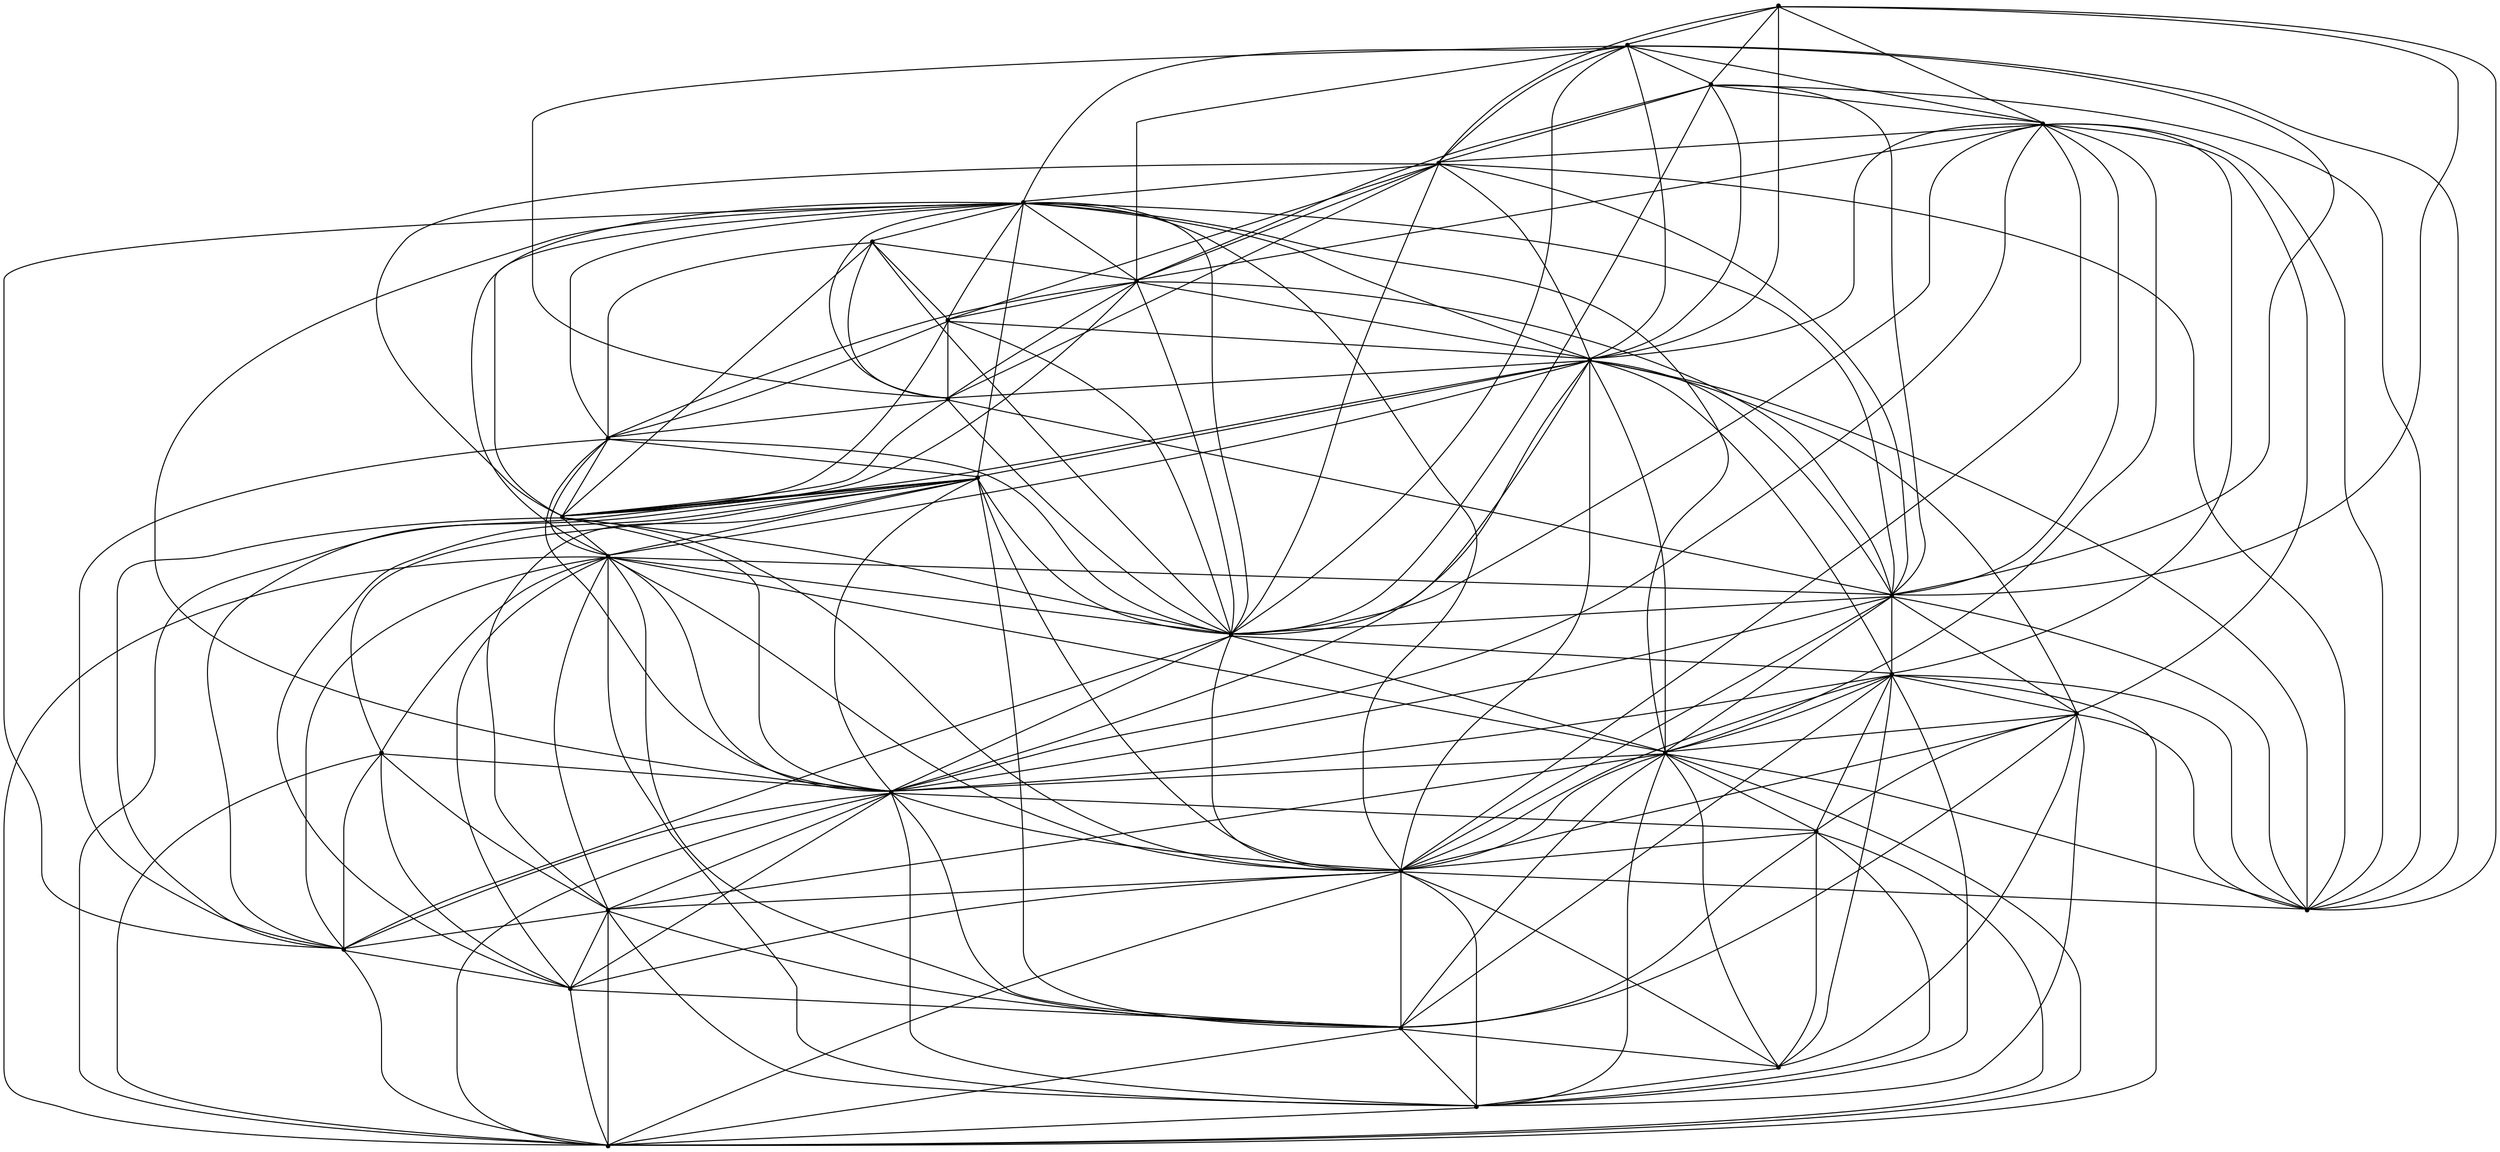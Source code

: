graph {
  node [shape=point,comment="{\"directed\":false,\"doi\":\"10.4230/LIPIcs.GD.2024.23\",\"figure\":\"1 (1)\"}"]

  v0 [pos="2056.3454762313186,1424.0883985719097"]
  v1 [pos="1956.3179579477169,1424.0883985719097"]
  v2 [pos="2056.3454762313186,1524.0919602427978"]
  v3 [pos="1956.3179261498149,1524.0919602427978"]
  v4 [pos="2056.34550802922,1624.095521913686"]
  v5 [pos="1956.3179579477169,1624.095521913686"]
  v6 [pos="2056.34550802922,1724.0990835845744"]
  v7 [pos="1956.3179261498149,1724.0990835845744"]
  v8 [pos="2006.331701190567,1440.755658850391"]
  v9 [pos="1906.3041511090637,1540.7592205212793"]
  v10 [pos="2006.3317011905667,1540.7592205212793"]
  v11 [pos="1906.3041829069655,1640.7627821921674"]
  v12 [pos="1906.3041829069655,1440.755658850391"]
  v13 [pos="2006.331701190567,1640.7627821921674"]
  v14 [pos="1906.3041829069653,1740.7663438630557"]
  v15 [pos="2006.3317011905667,1740.7663438630557"]
  v16 [pos="1856.290376068312,1424.0883985719097"]
  v17 [pos="1856.290376068312,1524.0919602427978"]
  v18 [pos="1856.290376068312,1624.095521913686"]
  v19 [pos="1856.2904078662139,1724.0990835845744"]
  v20 [pos="1806.2766328254622,1540.7592205212793"]
  v21 [pos="1806.2766010275604,1640.7627821921674"]
  v22 [pos="1806.2766010275604,1440.755658850391"]
  v23 [pos="1806.2766328254625,1740.7663438630557"]
  v24 [pos="1756.2628577847108,1424.0883985719097"]
  v25 [pos="1706.2490509460577,1540.7592205212793"]
  v26 [pos="1756.2628259868088,1524.0919602427978"]
  v27 [pos="1756.2628577847108,1624.095521913686"]
  v28 [pos="1756.2628259868088,1724.0990835845744"]
  v29 [pos="1706.2490827439592,1640.7627821921674"]
  v30 [pos="1706.2490509460574,1440.755658850391"]
  v31 [pos="1706.2490827439592,1740.7663438630557"]

  v0 -- v1 [id="-1",pos="2056.3454762313186,1424.0883985719097 1956.3179579477169,1424.0883985719097 1956.3179579477169,1424.0883985719097 1956.3179579477169,1424.0883985719097"]
  v0 -- v2 [id="-2",pos="2056.3454762313186,1424.0883985719097 2056.3454762313186,1524.0919602427978 2056.3454762313186,1524.0919602427978 2056.3454762313186,1524.0919602427978"]
  v2 -- v1 [id="-3",pos="2056.3454762313186,1524.0919602427978 1956.3179579477169,1424.0883985719097 1956.3179579477169,1424.0883985719097 1956.3179579477169,1424.0883985719097"]
  v2 -- v3 [id="-5",pos="2056.3454762313186,1524.0919602427978 1956.3179261498149,1524.0919602427978 1956.3179261498149,1524.0919602427978 1956.3179261498149,1524.0919602427978"]
  v4 -- v3 [id="-6",pos="2056.34550802922,1624.095521913686 1956.3179261498149,1524.0919602427978 1956.3179261498149,1524.0919602427978 1956.3179261498149,1524.0919602427978"]
  v4 -- v2 [id="-7",pos="2056.34550802922,1624.095521913686 2056.3454762313186,1524.0919602427978 2056.3454762313186,1524.0919602427978 2056.3454762313186,1524.0919602427978"]
  v4 -- v5 [id="-8",pos="2056.34550802922,1624.095521913686 1956.3179579477169,1624.095521913686 1956.3179579477169,1624.095521913686 1956.3179579477169,1624.095521913686"]
  v6 -- v7 [id="-9",pos="2056.34550802922,1724.0990835845744 1956.3179261498149,1724.0990835845744 1956.3179261498149,1724.0990835845744 1956.3179261498149,1724.0990835845744"]
  v6 -- v4 [id="-10",pos="2056.34550802922,1724.0990835845744 2056.34550802922,1624.095521913686 2056.34550802922,1624.095521913686 2056.34550802922,1624.095521913686"]
  v6 -- v5 [id="-11",pos="2056.34550802922,1724.0990835845744 1956.3179579477169,1624.095521913686 1956.3179579477169,1624.095521913686 1956.3179579477169,1624.095521913686"]
  v31 -- v23 [id="-12",pos="1706.2490827439592,1740.7663438630557 1806.2766328254625,1740.7663438630557 1806.2766328254625,1740.7663438630557 1806.2766328254625,1740.7663438630557"]
  v31 -- v28 [id="-13",pos="1706.2490827439592,1740.7663438630557 1756.2628259868088,1724.0990835845744 1756.2628259868088,1724.0990835845744 1756.2628259868088,1724.0990835845744"]
  v31 -- v27 [id="-14",pos="1706.2490827439592,1740.7663438630557 1756.2628577847108,1624.095521913686 1756.2628577847108,1624.095521913686 1756.2628577847108,1624.095521913686"]
  v31 -- v29 [id="-15",pos="1706.2490827439592,1740.7663438630557 1706.2490827439592,1640.7627821921674 1706.2490827439592,1640.7627821921674 1706.2490827439592,1640.7627821921674"]
  v31 -- v18 [id="-16",pos="1706.2490827439592,1740.7663438630557 1856.290376068312,1624.095521913686 1856.290376068312,1624.095521913686 1856.290376068312,1624.095521913686"]
  v31 -- v19 [id="-17",pos="1706.2490827439592,1740.7663438630557 1856.2904078662139,1724.0990835845744 1856.2904078662139,1724.0990835845744 1856.2904078662139,1724.0990835845744"]
  v29 -- v25 [id="-18",pos="1706.2490827439592,1640.7627821921674 1706.2490509460577,1540.7592205212793 1706.2490509460577,1540.7592205212793 1706.2490509460577,1540.7592205212793"]
  v29 -- v28 [id="-19",pos="1706.2490827439592,1640.7627821921674 1756.2628259868088,1724.0990835845744 1756.2628259868088,1724.0990835845744 1756.2628259868088,1724.0990835845744"]
  v29 -- v18 [id="-20",pos="1706.2490827439592,1640.7627821921674 1856.290376068312,1624.095521913686 1856.290376068312,1624.095521913686 1856.290376068312,1624.095521913686"]
  v29 -- v26 [id="-21",pos="1706.2490827439592,1640.7627821921674 1756.2628259868088,1524.0919602427978 1756.2628259868088,1524.0919602427978 1756.2628259868088,1524.0919602427978"]
  v29 -- v19 [id="-22",pos="1706.2490827439592,1640.7627821921674 1856.2904078662139,1724.0990835845744 1856.2904078662139,1724.0990835845744 1856.2904078662139,1724.0990835845744"]
  v29 -- v27 [id="-23",pos="1706.2490827439592,1640.7627821921674 1756.2628577847108,1624.095521913686 1756.2628577847108,1624.095521913686 1756.2628577847108,1624.095521913686"]
  v29 -- v21 [id="-24",pos="1706.2490827439592,1640.7627821921674 1806.2766010275604,1640.7627821921674 1806.2766010275604,1640.7627821921674 1806.2766010275604,1640.7627821921674"]
  v29 -- v17 [id="-25",pos="1706.2490827439592,1640.7627821921674 1856.290376068312,1524.0919602427978 1856.290376068312,1524.0919602427978 1856.290376068312,1524.0919602427978"]
  v25 -- v16 [id="-26",pos="1706.2490509460577,1540.7592205212793 1856.290376068312,1424.0883985719097 1856.290376068312,1424.0883985719097 1856.290376068312,1424.0883985719097"]
  v25 -- v26 [id="-27",pos="1706.2490509460577,1540.7592205212793 1756.2628259868088,1524.0919602427978 1756.2628259868088,1524.0919602427978 1756.2628259868088,1524.0919602427978"]
  v25 -- v17 [id="-28",pos="1706.2490509460577,1540.7592205212793 1856.290376068312,1524.0919602427978 1856.290376068312,1524.0919602427978 1856.290376068312,1524.0919602427978"]
  v25 -- v30 [id="-29",pos="1706.2490509460577,1540.7592205212793 1706.2490509460574,1440.755658850391 1706.2490509460574,1440.755658850391 1706.2490509460574,1440.755658850391"]
  v25 -- v20 [id="-30",pos="1706.2490509460577,1540.7592205212793 1806.2766328254622,1540.7592205212793 1806.2766328254622,1540.7592205212793 1806.2766328254622,1540.7592205212793"]
  v25 -- v24 [id="-31",pos="1706.2490509460577,1540.7592205212793 1756.2628577847108,1424.0883985719097 1756.2628577847108,1424.0883985719097 1756.2628577847108,1424.0883985719097"]
  v25 -- v27 [id="-32",pos="1706.2490509460577,1540.7592205212793 1756.2628577847108,1624.095521913686 1756.2628577847108,1624.095521913686 1756.2628577847108,1624.095521913686"]
  v25 -- v18 [id="-33",pos="1706.2490509460577,1540.7592205212793 1856.290376068312,1624.095521913686 1856.290376068312,1624.095521913686 1856.290376068312,1624.095521913686"]
  v30 -- v16 [id="-35",pos="1706.2490509460574,1440.755658850391 1856.290376068312,1424.0883985719097 1856.290376068312,1424.0883985719097 1856.290376068312,1424.0883985719097"]
  v30 -- v24 [id="-36",pos="1706.2490509460574,1440.755658850391 1756.2628577847108,1424.0883985719097 1756.2628577847108,1424.0883985719097 1756.2628577847108,1424.0883985719097"]
  v30 -- v22 [id="-37",pos="1706.2490509460574,1440.755658850391 1806.2766010275604,1440.755658850391 1806.2766010275604,1440.755658850391 1806.2766010275604,1440.755658850391"]
  v30 -- v17 [id="-39",pos="1706.2490509460574,1440.755658850391 1856.290376068312,1524.0919602427978 1856.290376068312,1524.0919602427978 1856.290376068312,1524.0919602427978"]
  v30 -- v26 [id="-40",pos="1706.2490509460574,1440.755658850391 1756.2628259868088,1524.0919602427978 1756.2628259868088,1524.0919602427978 1756.2628259868088,1524.0919602427978"]
  v28 -- v23 [id="-41",pos="1756.2628259868088,1724.0990835845744 1806.2766328254625,1740.7663438630557 1806.2766328254625,1740.7663438630557 1806.2766328254625,1740.7663438630557"]
  v28 -- v27 [id="-42",pos="1756.2628259868088,1724.0990835845744 1756.2628577847108,1624.095521913686 1756.2628577847108,1624.095521913686 1756.2628577847108,1624.095521913686"]
  v28 -- v14 [id="-43",pos="1756.2628259868088,1724.0990835845744 1906.3041829069653,1740.7663438630557 1906.3041829069653,1740.7663438630557 1906.3041829069653,1740.7663438630557"]
  v28 -- v11 [id="-44",pos="1756.2628259868088,1724.0990835845744 1906.3041829069655,1640.7627821921674 1906.3041829069655,1640.7627821921674 1906.3041829069655,1640.7627821921674"]
  v28 -- v21 [id="-45",pos="1756.2628259868088,1724.0990835845744 1806.2766010275604,1640.7627821921674 1806.2766010275604,1640.7627821921674 1806.2766010275604,1640.7627821921674"]
  v28 -- v18 [id="-46",pos="1756.2628259868088,1724.0990835845744 1856.290376068312,1624.095521913686 1856.290376068312,1624.095521913686 1856.290376068312,1624.095521913686"]
  v27 -- v26 [id="-48",pos="1756.2628577847108,1624.095521913686 1756.2628259868088,1524.0919602427978 1756.2628259868088,1524.0919602427978 1756.2628259868088,1524.0919602427978"]
  v27 -- v20 [id="-49",pos="1756.2628577847108,1624.095521913686 1806.2766328254622,1540.7592205212793 1806.2766328254622,1540.7592205212793 1806.2766328254622,1540.7592205212793"]
  v27 -- v17 [id="-50",pos="1756.2628577847108,1624.095521913686 1856.290376068312,1524.0919602427978 1856.290376068312,1524.0919602427978 1856.290376068312,1524.0919602427978"]
  v27 -- v9 [id="-51",pos="1756.2628577847108,1624.095521913686 1906.3041511090637,1540.7592205212793 1906.3041511090637,1540.7592205212793 1906.3041511090637,1540.7592205212793"]
  v27 -- v21 [id="-52",pos="1756.2628577847108,1624.095521913686 1806.2766010275604,1640.7627821921674 1806.2766010275604,1640.7627821921674 1806.2766010275604,1640.7627821921674"]
  v27 -- v14 [id="-53",pos="1756.2628577847108,1624.095521913686 1906.3041829069653,1740.7663438630557 1906.3041829069653,1740.7663438630557 1906.3041829069653,1740.7663438630557"]
  v27 -- v23 [id="-54",pos="1756.2628577847108,1624.095521913686 1806.2766328254625,1740.7663438630557 1806.2766328254625,1740.7663438630557 1806.2766328254625,1740.7663438630557"]
  v27 -- v11 [id="-55",pos="1756.2628577847108,1624.095521913686 1906.3041829069655,1640.7627821921674 1906.3041829069655,1640.7627821921674 1906.3041829069655,1640.7627821921674"]
  v26 -- v21 [id="-56",pos="1756.2628259868088,1524.0919602427978 1806.2766010275604,1640.7627821921674 1806.2766010275604,1640.7627821921674 1806.2766010275604,1640.7627821921674"]
  v26 -- v11 [id="-57",pos="1756.2628259868088,1524.0919602427978 1906.3041829069655,1640.7627821921674 1906.3041829069655,1640.7627821921674 1906.3041829069655,1640.7627821921674"]
  v26 -- v12 [id="-59",pos="1756.2628259868088,1524.0919602427978 1906.3041829069655,1440.755658850391 1906.3041829069655,1440.755658850391 1906.3041829069655,1440.755658850391"]
  v26 -- v24 [id="-60",pos="1756.2628259868088,1524.0919602427978 1756.2628577847108,1424.0883985719097 1756.2628577847108,1424.0883985719097 1756.2628577847108,1424.0883985719097"]
  v26 -- v9 [id="-61",pos="1756.2628259868088,1524.0919602427978 1906.3041511090637,1540.7592205212793 1906.3041511090637,1540.7592205212793 1906.3041511090637,1540.7592205212793"]
  v26 -- v16 [id="-62",pos="1756.2628259868088,1524.0919602427978 1856.290376068312,1424.0883985719097 1856.290376068312,1424.0883985719097 1856.290376068312,1424.0883985719097"]
  v26 -- v20 [id="-63",pos="1756.2628259868088,1524.0919602427978 1806.2766328254622,1540.7592205212793 1806.2766328254622,1540.7592205212793 1806.2766328254622,1540.7592205212793"]
  v26 -- v22 [id="-64",pos="1756.2628259868088,1524.0919602427978 1806.2766010275604,1440.755658850391 1806.2766010275604,1440.755658850391 1806.2766010275604,1440.755658850391"]
  v24 -- v22 [id="-65",pos="1756.2628577847108,1424.0883985719097 1806.2766010275604,1440.755658850391 1806.2766010275604,1440.755658850391 1806.2766010275604,1440.755658850391"]
  v24 -- v20 [id="-66",pos="1756.2628577847108,1424.0883985719097 1806.2766328254622,1540.7592205212793 1806.2766328254622,1540.7592205212793 1806.2766328254622,1540.7592205212793"]
  v24 -- v12 [id="-67",pos="1756.2628577847108,1424.0883985719097 1906.3041829069655,1440.755658850391 1906.3041829069655,1440.755658850391 1906.3041829069655,1440.755658850391"]
  v24 -- v9 [id="-68",pos="1756.2628577847108,1424.0883985719097 1906.3041511090637,1540.7592205212793 1906.3041511090637,1540.7592205212793 1906.3041511090637,1540.7592205212793"]
  v8 -- v2 [id="-69",pos="2006.331701190567,1440.755658850391 2056.3454762313186,1524.0919602427978 2056.3454762313186,1524.0919602427978 2056.3454762313186,1524.0919602427978"]
  v8 -- v9 [id="-70",pos="2006.331701190567,1440.755658850391 1906.3041511090637,1540.7592205212793 1906.3041511090637,1540.7592205212793 1906.3041511090637,1540.7592205212793"]
  v23 -- v7 [id="-71",pos="1806.2766328254625,1740.7663438630557 1956.3179261498149,1724.0990835845744 1956.3179261498149,1724.0990835845744 1956.3179261498149,1724.0990835845744"]
  v23 -- v29 [id="-72",pos="1806.2766328254625,1740.7663438630557 1706.2490827439592,1640.7627821921674 1706.2490827439592,1640.7627821921674 1706.2490827439592,1640.7627821921674"]
  v23 -- v14 [id="-73",pos="1806.2766328254625,1740.7663438630557 1906.3041829069653,1740.7663438630557 1906.3041829069653,1740.7663438630557 1906.3041829069653,1740.7663438630557"]
  v23 -- v18 [id="-74",pos="1806.2766328254625,1740.7663438630557 1856.290376068312,1624.095521913686 1856.290376068312,1624.095521913686 1856.290376068312,1624.095521913686"]
  v23 -- v19 [id="-75",pos="1806.2766328254625,1740.7663438630557 1856.2904078662139,1724.0990835845744 1856.2904078662139,1724.0990835845744 1856.2904078662139,1724.0990835845744"]
  v23 -- v21 [id="-76",pos="1806.2766328254625,1740.7663438630557 1806.2766010275604,1640.7627821921674 1806.2766010275604,1640.7627821921674 1806.2766010275604,1640.7627821921674"]
  v23 -- v5 [id="-77",pos="1806.2766328254625,1740.7663438630557 1956.3179579477169,1624.095521913686 1956.3179579477169,1624.095521913686 1956.3179579477169,1624.095521913686"]
  v21 -- v5 [id="-78",pos="1806.2766010275604,1640.7627821921674 1956.3179579477169,1624.095521913686 1956.3179579477169,1624.095521913686 1956.3179579477169,1624.095521913686"]
  v21 -- v25 [id="-79",pos="1806.2766010275604,1640.7627821921674 1706.2490509460577,1540.7592205212793 1706.2490509460577,1540.7592205212793 1706.2490509460577,1540.7592205212793"]
  v21 -- v17 [id="-80",pos="1806.2766010275604,1640.7627821921674 1856.290376068312,1524.0919602427978 1856.290376068312,1524.0919602427978 1856.290376068312,1524.0919602427978"]
  v21 -- v3 [id="-81",pos="1806.2766010275604,1640.7627821921674 1956.3179261498149,1524.0919602427978 1956.3179261498149,1524.0919602427978 1956.3179261498149,1524.0919602427978"]
  v21 -- v19 [id="-82",pos="1806.2766010275604,1640.7627821921674 1856.2904078662139,1724.0990835845744 1856.2904078662139,1724.0990835845744 1856.2904078662139,1724.0990835845744"]
  v21 -- v18 [id="-83",pos="1806.2766010275604,1640.7627821921674 1856.290376068312,1624.095521913686 1856.290376068312,1624.095521913686 1856.290376068312,1624.095521913686"]
  v21 -- v31 [id="-84",pos="1806.2766010275604,1640.7627821921674 1706.2490827439592,1740.7663438630557 1706.2490827439592,1740.7663438630557 1706.2490827439592,1740.7663438630557"]
  v21 -- v11 [id="-85",pos="1806.2766010275604,1640.7627821921674 1906.3041829069655,1640.7627821921674 1906.3041829069655,1640.7627821921674 1906.3041829069655,1640.7627821921674"]
  v21 -- v20 [id="-86",pos="1806.2766010275604,1640.7627821921674 1806.2766328254622,1540.7592205212793 1806.2766328254622,1540.7592205212793 1806.2766328254622,1540.7592205212793"]
  v21 -- v7 [id="-90",pos="1806.2766010275604,1640.7627821921674 1956.3179261498149,1724.0990835845744 1956.3179261498149,1724.0990835845744 1956.3179261498149,1724.0990835845744"]
  v20 -- v1 [id="-91",pos="1806.2766328254622,1540.7592205212793 1956.3179579477169,1424.0883985719097 1956.3179579477169,1424.0883985719097 1956.3179579477169,1424.0883985719097"]
  v20 -- v22 [id="-92",pos="1806.2766328254622,1540.7592205212793 1806.2766010275604,1440.755658850391 1806.2766010275604,1440.755658850391 1806.2766010275604,1440.755658850391"]
  v20 -- v9 [id="-93",pos="1806.2766328254622,1540.7592205212793 1906.3041511090637,1540.7592205212793 1906.3041511090637,1540.7592205212793 1906.3041511090637,1540.7592205212793"]
  v20 -- v16 [id="-94",pos="1806.2766328254622,1540.7592205212793 1856.290376068312,1424.0883985719097 1856.290376068312,1424.0883985719097 1856.290376068312,1424.0883985719097"]
  v20 -- v18 [id="-95",pos="1806.2766328254622,1540.7592205212793 1856.290376068312,1624.095521913686 1856.290376068312,1624.095521913686 1856.290376068312,1624.095521913686"]
  v20 -- v5 [id="-96",pos="1806.2766328254622,1540.7592205212793 1956.3179579477169,1624.095521913686 1956.3179579477169,1624.095521913686 1956.3179579477169,1624.095521913686"]
  v20 -- v3 [id="-97",pos="1806.2766328254622,1540.7592205212793 1956.3179261498149,1524.0919602427978 1956.3179261498149,1524.0919602427978 1956.3179261498149,1524.0919602427978"]
  v20 -- v17 [id="-98",pos="1806.2766328254622,1540.7592205212793 1856.290376068312,1524.0919602427978 1856.290376068312,1524.0919602427978 1856.290376068312,1524.0919602427978"]
  v20 -- v30 [id="-99",pos="1806.2766328254622,1540.7592205212793 1706.2490509460574,1440.755658850391 1706.2490509460574,1440.755658850391 1706.2490509460574,1440.755658850391"]
  v20 -- v29 [id="-100",pos="1806.2766328254622,1540.7592205212793 1706.2490827439592,1640.7627821921674 1706.2490827439592,1640.7627821921674 1706.2490827439592,1640.7627821921674"]
  v22 -- v17 [id="-101",pos="1806.2766010275604,1440.755658850391 1856.290376068312,1524.0919602427978 1856.290376068312,1524.0919602427978 1856.290376068312,1524.0919602427978"]
  v22 -- v16 [id="-102",pos="1806.2766010275604,1440.755658850391 1856.290376068312,1424.0883985719097 1856.290376068312,1424.0883985719097 1856.290376068312,1424.0883985719097"]
  v22 -- v3 [id="-103",pos="1806.2766010275604,1440.755658850391 1956.3179261498149,1524.0919602427978 1956.3179261498149,1524.0919602427978 1956.3179261498149,1524.0919602427978"]
  v22 -- v12 [id="-104",pos="1806.2766010275604,1440.755658850391 1906.3041829069655,1440.755658850391 1906.3041829069655,1440.755658850391 1906.3041829069655,1440.755658850391"]
  v22 -- v1 [id="-105",pos="1806.2766010275604,1440.755658850391 1956.3179579477169,1424.0883985719097 1956.3179579477169,1424.0883985719097 1956.3179579477169,1424.0883985719097"]
  v22 -- v25 [id="-108",pos="1806.2766010275604,1440.755658850391 1706.2490509460577,1540.7592205212793 1706.2490509460577,1540.7592205212793 1706.2490509460577,1540.7592205212793"]
  v19 -- v13 [id="-109",pos="1856.2904078662139,1724.0990835845744 2006.331701190567,1640.7627821921674 2006.331701190567,1640.7627821921674 2006.331701190567,1640.7627821921674"]
  v19 -- v18 [id="-110",pos="1856.2904078662139,1724.0990835845744 1856.290376068312,1624.095521913686 1856.290376068312,1624.095521913686 1856.290376068312,1624.095521913686"]
  v19 -- v5 [id="-111",pos="1856.2904078662139,1724.0990835845744 1956.3179579477169,1624.095521913686 1956.3179579477169,1624.095521913686 1956.3179579477169,1624.095521913686"]
  v19 -- v14 [id="-112",pos="1856.2904078662139,1724.0990835845744 1906.3041829069653,1740.7663438630557 1906.3041829069653,1740.7663438630557 1906.3041829069653,1740.7663438630557"]
  v19 -- v27 [id="-113",pos="1856.2904078662139,1724.0990835845744 1756.2628577847108,1624.095521913686 1756.2628577847108,1624.095521913686 1756.2628577847108,1624.095521913686"]
  v19 -- v15 [id="-114",pos="1856.2904078662139,1724.0990835845744 2006.3317011905667,1740.7663438630557 2006.3317011905667,1740.7663438630557 2006.3317011905667,1740.7663438630557"]
  v19 -- v28 [id="-115",pos="1856.2904078662139,1724.0990835845744 1756.2628259868088,1724.0990835845744 1756.2628259868088,1724.0990835845744 1756.2628259868088,1724.0990835845744"]
  v19 -- v11 [id="-116",pos="1856.2904078662139,1724.0990835845744 1906.3041829069655,1640.7627821921674 1906.3041829069655,1640.7627821921674 1906.3041829069655,1640.7627821921674"]
  v18 -- v27 [id="-117",pos="1856.290376068312,1624.095521913686 1756.2628577847108,1624.095521913686 1756.2628577847108,1624.095521913686 1756.2628577847108,1624.095521913686"]
  v18 -- v3 [id="-118",pos="1856.290376068312,1624.095521913686 1956.3179261498149,1524.0919602427978 1956.3179261498149,1524.0919602427978 1956.3179261498149,1524.0919602427978"]
  v18 -- v10 [id="-119",pos="1856.290376068312,1624.095521913686 2006.3317011905667,1540.7592205212793 2006.3317011905667,1540.7592205212793 2006.3317011905667,1540.7592205212793"]
  v18 -- v15 [id="-120",pos="1856.290376068312,1624.095521913686 2006.3317011905667,1740.7663438630557 2006.3317011905667,1740.7663438630557 2006.3317011905667,1740.7663438630557"]
  v18 -- v9 [id="-121",pos="1856.290376068312,1624.095521913686 1906.3041511090637,1540.7592205212793 1906.3041511090637,1540.7592205212793 1906.3041511090637,1540.7592205212793"]
  v18 -- v13 [id="-122",pos="1856.290376068312,1624.095521913686 2006.331701190567,1640.7627821921674 2006.331701190567,1640.7627821921674 2006.331701190567,1640.7627821921674"]
  v18 -- v11 [id="-123",pos="1856.290376068312,1624.095521913686 1906.3041829069655,1640.7627821921674 1906.3041829069655,1640.7627821921674 1906.3041829069655,1640.7627821921674"]
  v18 -- v14 [id="-124",pos="1856.290376068312,1624.095521913686 1906.3041829069653,1740.7663438630557 1906.3041829069653,1740.7663438630557 1906.3041829069653,1740.7663438630557"]
  v18 -- v26 [id="-126",pos="1856.290376068312,1624.095521913686 1756.2628259868088,1524.0919602427978 1756.2628259868088,1524.0919602427978 1756.2628259868088,1524.0919602427978"]
  v18 -- v17 [id="-127",pos="1856.290376068312,1624.095521913686 1856.290376068312,1524.0919602427978 1856.290376068312,1524.0919602427978 1856.290376068312,1524.0919602427978"]
  v17 -- v10 [id="-129",pos="1856.290376068312,1524.0919602427978 2006.3317011905667,1540.7592205212793 2006.3317011905667,1540.7592205212793 2006.3317011905667,1540.7592205212793"]
  v17 -- v13 [id="-130",pos="1856.290376068312,1524.0919602427978 2006.331701190567,1640.7627821921674 2006.331701190567,1640.7627821921674 2006.331701190567,1640.7627821921674"]
  v17 -- v26 [id="-131",pos="1856.290376068312,1524.0919602427978 1756.2628259868088,1524.0919602427978 1756.2628259868088,1524.0919602427978 1756.2628259868088,1524.0919602427978"]
  v17 -- v1 [id="-133",pos="1856.290376068312,1524.0919602427978 1956.3179579477169,1424.0883985719097 1956.3179579477169,1424.0883985719097 1956.3179579477169,1424.0883985719097"]
  v17 -- v9 [id="-134",pos="1856.290376068312,1524.0919602427978 1906.3041511090637,1540.7592205212793 1906.3041511090637,1540.7592205212793 1906.3041511090637,1540.7592205212793"]
  v17 -- v24 [id="-135",pos="1856.290376068312,1524.0919602427978 1756.2628577847108,1424.0883985719097 1756.2628577847108,1424.0883985719097 1756.2628577847108,1424.0883985719097"]
  v17 -- v12 [id="-136",pos="1856.290376068312,1524.0919602427978 1906.3041829069655,1440.755658850391 1906.3041829069655,1440.755658850391 1906.3041829069655,1440.755658850391"]
  v17 -- v8 [id="-137",pos="1856.290376068312,1524.0919602427978 2006.331701190567,1440.755658850391 2006.331701190567,1440.755658850391 2006.331701190567,1440.755658850391"]
  v17 -- v16 [id="-138",pos="1856.290376068312,1524.0919602427978 1856.290376068312,1424.0883985719097 1856.290376068312,1424.0883985719097 1856.290376068312,1424.0883985719097"]
  v17 -- v11 [id="-140",pos="1856.290376068312,1524.0919602427978 1906.3041829069655,1640.7627821921674 1906.3041829069655,1640.7627821921674 1906.3041829069655,1640.7627821921674"]
  v16 -- v8 [id="-141",pos="1856.290376068312,1424.0883985719097 2006.331701190567,1440.755658850391 2006.331701190567,1440.755658850391 2006.331701190567,1440.755658850391"]
  v16 -- v12 [id="-142",pos="1856.290376068312,1424.0883985719097 1906.3041829069655,1440.755658850391 1906.3041829069655,1440.755658850391 1906.3041829069655,1440.755658850391"]
  v16 -- v24 [id="-143",pos="1856.290376068312,1424.0883985719097 1756.2628577847108,1424.0883985719097 1756.2628577847108,1424.0883985719097 1756.2628577847108,1424.0883985719097"]
  v16 -- v10 [id="-144",pos="1856.290376068312,1424.0883985719097 2006.3317011905667,1540.7592205212793 2006.3317011905667,1540.7592205212793 2006.3317011905667,1540.7592205212793"]
  v16 -- v9 [id="-145",pos="1856.290376068312,1424.0883985719097 1906.3041511090637,1540.7592205212793 1906.3041511090637,1540.7592205212793 1906.3041511090637,1540.7592205212793"]
  v8 -- v0 [id="-146",pos="2006.331701190567,1440.755658850391 2056.3454762313186,1424.0883985719097 2056.3454762313186,1424.0883985719097 2056.3454762313186,1424.0883985719097"]
  v8 -- v10 [id="-147",pos="2006.331701190567,1440.755658850391 2006.3317011905667,1540.7592205212793 2006.3317011905667,1540.7592205212793 2006.3317011905667,1540.7592205212793"]
  v14 -- v4 [id="-148",pos="1906.3041829069653,1740.7663438630557 2056.34550802922,1624.095521913686 2056.34550802922,1624.095521913686 2056.34550802922,1624.095521913686"]
  v14 -- v11 [id="-149",pos="1906.3041829069653,1740.7663438630557 1906.3041829069655,1640.7627821921674 1906.3041829069655,1640.7627821921674 1906.3041829069655,1640.7627821921674"]
  v14 -- v15 [id="-150",pos="1906.3041829069653,1740.7663438630557 2006.3317011905667,1740.7663438630557 2006.3317011905667,1740.7663438630557 2006.3317011905667,1740.7663438630557"]
  v14 -- v7 [id="-151",pos="1906.3041829069653,1740.7663438630557 1956.3179261498149,1724.0990835845744 1956.3179261498149,1724.0990835845744 1956.3179261498149,1724.0990835845744"]
  v14 -- v6 [id="-152",pos="1906.3041829069653,1740.7663438630557 2056.34550802922,1724.0990835845744 2056.34550802922,1724.0990835845744 2056.34550802922,1724.0990835845744"]
  v14 -- v21 [id="-153",pos="1906.3041829069653,1740.7663438630557 1806.2766010275604,1640.7627821921674 1806.2766010275604,1640.7627821921674 1806.2766010275604,1640.7627821921674"]
  v14 -- v5 [id="-154",pos="1906.3041829069653,1740.7663438630557 1956.3179579477169,1624.095521913686 1956.3179579477169,1624.095521913686 1956.3179579477169,1624.095521913686"]
  v11 -- v3 [id="-155",pos="1906.3041829069655,1640.7627821921674 1956.3179261498149,1524.0919602427978 1956.3179261498149,1524.0919602427978 1956.3179261498149,1524.0919602427978"]
  v11 -- v9 [id="-156",pos="1906.3041829069655,1640.7627821921674 1906.3041511090637,1540.7592205212793 1906.3041511090637,1540.7592205212793 1906.3041511090637,1540.7592205212793"]
  v11 -- v7 [id="-157",pos="1906.3041829069655,1640.7627821921674 1956.3179261498149,1724.0990835845744 1956.3179261498149,1724.0990835845744 1956.3179261498149,1724.0990835845744"]
  v11 -- v6 [id="-158",pos="1906.3041829069655,1640.7627821921674 2056.34550802922,1724.0990835845744 2056.34550802922,1724.0990835845744 2056.34550802922,1724.0990835845744"]
  v11 -- v5 [id="-159",pos="1906.3041829069655,1640.7627821921674 1956.3179579477169,1624.095521913686 1956.3179579477169,1624.095521913686 1956.3179579477169,1624.095521913686"]
  v11 -- v4 [id="-160",pos="1906.3041829069655,1640.7627821921674 2056.34550802922,1624.095521913686 2056.34550802922,1624.095521913686 2056.34550802922,1624.095521913686"]
  v11 -- v20 [id="-161",pos="1906.3041829069655,1640.7627821921674 1806.2766328254622,1540.7592205212793 1806.2766328254622,1540.7592205212793 1806.2766328254622,1540.7592205212793"]
  v11 -- v13 [id="-162",pos="1906.3041829069655,1640.7627821921674 2006.331701190567,1640.7627821921674 2006.331701190567,1640.7627821921674 2006.331701190567,1640.7627821921674"]
  v11 -- v2 [id="-163",pos="1906.3041829069655,1640.7627821921674 2056.3454762313186,1524.0919602427978 2056.3454762313186,1524.0919602427978 2056.3454762313186,1524.0919602427978"]
  v11 -- v23 [id="-164",pos="1906.3041829069655,1640.7627821921674 1806.2766328254625,1740.7663438630557 1806.2766328254625,1740.7663438630557 1806.2766328254625,1740.7663438630557"]
  v9 -- v12 [id="-165",pos="1906.3041511090637,1540.7592205212793 1906.3041829069655,1440.755658850391 1906.3041829069655,1440.755658850391 1906.3041829069655,1440.755658850391"]
  v9 -- v2 [id="-166",pos="1906.3041511090637,1540.7592205212793 2056.3454762313186,1524.0919602427978 2056.3454762313186,1524.0919602427978 2056.3454762313186,1524.0919602427978"]
  v9 -- v10 [id="-167",pos="1906.3041511090637,1540.7592205212793 2006.3317011905667,1540.7592205212793 2006.3317011905667,1540.7592205212793 2006.3317011905667,1540.7592205212793"]
  v9 -- v4 [id="-169",pos="1906.3041511090637,1540.7592205212793 2056.34550802922,1624.095521913686 2056.34550802922,1624.095521913686 2056.34550802922,1624.095521913686"]
  v9 -- v0 [id="-170",pos="1906.3041511090637,1540.7592205212793 2056.3454762313186,1424.0883985719097 2056.3454762313186,1424.0883985719097 2056.3454762313186,1424.0883985719097"]
  v9 -- v5 [id="-171",pos="1906.3041511090637,1540.7592205212793 1956.3179579477169,1624.095521913686 1956.3179579477169,1624.095521913686 1956.3179579477169,1624.095521913686"]
  v9 -- v22 [id="-172",pos="1906.3041511090637,1540.7592205212793 1806.2766010275604,1440.755658850391 1806.2766010275604,1440.755658850391 1806.2766010275604,1440.755658850391"]
  v9 -- v3 [id="-173",pos="1906.3041511090637,1540.7592205212793 1956.3179261498149,1524.0919602427978 1956.3179261498149,1524.0919602427978 1956.3179261498149,1524.0919602427978"]
  v9 -- v21 [id="-174",pos="1906.3041511090637,1540.7592205212793 1806.2766010275604,1640.7627821921674 1806.2766010275604,1640.7627821921674 1806.2766010275604,1640.7627821921674"]
  v9 -- v1 [id="-176",pos="1906.3041511090637,1540.7592205212793 1956.3179579477169,1424.0883985719097 1956.3179579477169,1424.0883985719097 1956.3179579477169,1424.0883985719097"]
  v12 -- v20 [id="-177",pos="1906.3041829069655,1440.755658850391 1806.2766328254622,1540.7592205212793 1806.2766328254622,1540.7592205212793 1806.2766328254622,1540.7592205212793"]
  v12 -- v1 [id="-178",pos="1906.3041829069655,1440.755658850391 1956.3179579477169,1424.0883985719097 1956.3179579477169,1424.0883985719097 1956.3179579477169,1424.0883985719097"]
  v12 -- v3 [id="-179",pos="1906.3041829069655,1440.755658850391 1956.3179261498149,1524.0919602427978 1956.3179261498149,1524.0919602427978 1956.3179261498149,1524.0919602427978"]
  v12 -- v8 [id="-180",pos="1906.3041829069655,1440.755658850391 2006.331701190567,1440.755658850391 2006.331701190567,1440.755658850391 2006.331701190567,1440.755658850391"]
  v12 -- v2 [id="-181",pos="1906.3041829069655,1440.755658850391 2056.3454762313186,1524.0919602427978 2056.3454762313186,1524.0919602427978 2056.3454762313186,1524.0919602427978"]
  v12 -- v0 [id="-182",pos="1906.3041829069655,1440.755658850391 2056.3454762313186,1424.0883985719097 2056.3454762313186,1424.0883985719097 2056.3454762313186,1424.0883985719097"]
  v7 -- v15 [id="-183",pos="1956.3179261498149,1724.0990835845744 2006.3317011905667,1740.7663438630557 2006.3317011905667,1740.7663438630557 2006.3317011905667,1740.7663438630557"]
  v7 -- v4 [id="-185",pos="1956.3179261498149,1724.0990835845744 2056.34550802922,1624.095521913686 2056.34550802922,1624.095521913686 2056.34550802922,1624.095521913686"]
  v7 -- v18 [id="-186",pos="1956.3179261498149,1724.0990835845744 1856.290376068312,1624.095521913686 1856.290376068312,1624.095521913686 1856.290376068312,1624.095521913686"]
  v7 -- v13 [id="-187",pos="1956.3179261498149,1724.0990835845744 2006.331701190567,1640.7627821921674 2006.331701190567,1640.7627821921674 2006.331701190567,1640.7627821921674"]
  v7 -- v5 [id="-188",pos="1956.3179261498149,1724.0990835845744 1956.3179579477169,1624.095521913686 1956.3179579477169,1624.095521913686 1956.3179579477169,1624.095521913686"]
  v7 -- v19 [id="-189",pos="1956.3179261498149,1724.0990835845744 1856.2904078662139,1724.0990835845744 1856.2904078662139,1724.0990835845744 1856.2904078662139,1724.0990835845744"]
  v5 -- v18 [id="-190",pos="1956.3179579477169,1624.095521913686 1856.290376068312,1624.095521913686 1856.290376068312,1624.095521913686 1856.290376068312,1624.095521913686"]
  v5 -- v3 [id="-191",pos="1956.3179579477169,1624.095521913686 1956.3179261498149,1524.0919602427978 1956.3179261498149,1524.0919602427978 1956.3179261498149,1524.0919602427978"]
  v5 -- v17 [id="-192",pos="1956.3179579477169,1624.095521913686 1856.290376068312,1524.0919602427978 1856.290376068312,1524.0919602427978 1856.290376068312,1524.0919602427978"]
  v5 -- v2 [id="-193",pos="1956.3179579477169,1624.095521913686 2056.3454762313186,1524.0919602427978 2056.3454762313186,1524.0919602427978 2056.3454762313186,1524.0919602427978"]
  v5 -- v10 [id="-194",pos="1956.3179579477169,1624.095521913686 2006.3317011905667,1540.7592205212793 2006.3317011905667,1540.7592205212793 2006.3317011905667,1540.7592205212793"]
  v5 -- v13 [id="-195",pos="1956.3179579477169,1624.095521913686 2006.331701190567,1640.7627821921674 2006.331701190567,1640.7627821921674 2006.331701190567,1640.7627821921674"]
  v5 -- v15 [id="-196",pos="1956.3179579477169,1624.095521913686 2006.3317011905667,1740.7663438630557 2006.3317011905667,1740.7663438630557 2006.3317011905667,1740.7663438630557"]
  v3 -- v8 [id="-197",pos="1956.3179261498149,1524.0919602427978 2006.331701190567,1440.755658850391 2006.331701190567,1440.755658850391 2006.331701190567,1440.755658850391"]
  v3 -- v1 [id="-198",pos="1956.3179261498149,1524.0919602427978 1956.3179579477169,1424.0883985719097 1956.3179579477169,1424.0883985719097 1956.3179579477169,1424.0883985719097"]
  v3 -- v0 [id="-199",pos="1956.3179261498149,1524.0919602427978 2056.3454762313186,1424.0883985719097 2056.3454762313186,1424.0883985719097 2056.3454762313186,1424.0883985719097"]
  v3 -- v17 [id="-200",pos="1956.3179261498149,1524.0919602427978 1856.290376068312,1524.0919602427978 1856.290376068312,1524.0919602427978 1856.290376068312,1524.0919602427978"]
  v3 -- v16 [id="-201",pos="1956.3179261498149,1524.0919602427978 1856.290376068312,1424.0883985719097 1856.290376068312,1424.0883985719097 1856.290376068312,1424.0883985719097"]
  v3 -- v13 [id="-202",pos="1956.3179261498149,1524.0919602427978 2006.331701190567,1640.7627821921674 2006.331701190567,1640.7627821921674 2006.331701190567,1640.7627821921674"]
  v3 -- v10 [id="-205",pos="1956.3179261498149,1524.0919602427978 2006.3317011905667,1540.7592205212793 2006.3317011905667,1540.7592205212793 2006.3317011905667,1540.7592205212793"]
  v1 -- v8 [id="-208",pos="1956.3179579477169,1424.0883985719097 2006.331701190567,1440.755658850391 2006.331701190567,1440.755658850391 2006.331701190567,1440.755658850391"]
  v1 -- v10 [id="-209",pos="1956.3179579477169,1424.0883985719097 2006.3317011905667,1540.7592205212793 2006.3317011905667,1540.7592205212793 2006.3317011905667,1540.7592205212793"]
  v1 -- v16 [id="-210",pos="1956.3179579477169,1424.0883985719097 1856.290376068312,1424.0883985719097 1856.290376068312,1424.0883985719097 1856.290376068312,1424.0883985719097"]
  v15 -- v13 [id="-213",pos="2006.3317011905667,1740.7663438630557 2006.331701190567,1640.7627821921674 2006.331701190567,1640.7627821921674 2006.331701190567,1640.7627821921674"]
  v15 -- v4 [id="-214",pos="2006.3317011905667,1740.7663438630557 2056.34550802922,1624.095521913686 2056.34550802922,1624.095521913686 2056.34550802922,1624.095521913686"]
  v15 -- v6 [id="-215",pos="2006.3317011905667,1740.7663438630557 2056.34550802922,1724.0990835845744 2056.34550802922,1724.0990835845744 2056.34550802922,1724.0990835845744"]
  v15 -- v11 [id="-216",pos="2006.3317011905667,1740.7663438630557 1906.3041829069655,1640.7627821921674 1906.3041829069655,1640.7627821921674 1906.3041829069655,1640.7627821921674"]
  v13 -- v10 [id="-218",pos="2006.331701190567,1640.7627821921674 2006.3317011905667,1540.7592205212793 2006.3317011905667,1540.7592205212793 2006.3317011905667,1540.7592205212793"]
  v13 -- v9 [id="-219",pos="2006.331701190567,1640.7627821921674 1906.3041511090637,1540.7592205212793 1906.3041511090637,1540.7592205212793 1906.3041511090637,1540.7592205212793"]
  v13 -- v2 [id="-221",pos="2006.331701190567,1640.7627821921674 2056.3454762313186,1524.0919602427978 2056.3454762313186,1524.0919602427978 2056.3454762313186,1524.0919602427978"]
  v13 -- v4 [id="-223",pos="2006.331701190567,1640.7627821921674 2056.34550802922,1624.095521913686 2056.34550802922,1624.095521913686 2056.34550802922,1624.095521913686"]
  v13 -- v6 [id="-224",pos="2006.331701190567,1640.7627821921674 2056.34550802922,1724.0990835845744 2056.34550802922,1724.0990835845744 2056.34550802922,1724.0990835845744"]
  v13 -- v14 [id="-225",pos="2006.331701190567,1640.7627821921674 1906.3041829069653,1740.7663438630557 1906.3041829069653,1740.7663438630557 1906.3041829069653,1740.7663438630557"]
  v10 -- v0 [id="-226",pos="2006.3317011905667,1540.7592205212793 2056.3454762313186,1424.0883985719097 2056.3454762313186,1424.0883985719097 2056.3454762313186,1424.0883985719097"]
  v10 -- v4 [id="-227",pos="2006.3317011905667,1540.7592205212793 2056.34550802922,1624.095521913686 2056.34550802922,1624.095521913686 2056.34550802922,1624.095521913686"]
  v10 -- v2 [id="-228",pos="2006.3317011905667,1540.7592205212793 2056.3454762313186,1524.0919602427978 2056.3454762313186,1524.0919602427978 2056.3454762313186,1524.0919602427978"]
  v10 -- v12 [id="-230",pos="2006.3317011905667,1540.7592205212793 1906.3041829069655,1440.755658850391 1906.3041829069655,1440.755658850391 1906.3041829069655,1440.755658850391"]
  v10 -- v11 [id="-231",pos="2006.3317011905667,1540.7592205212793 1906.3041829069655,1640.7627821921674 1906.3041829069655,1640.7627821921674 1906.3041829069655,1640.7627821921674"]
}